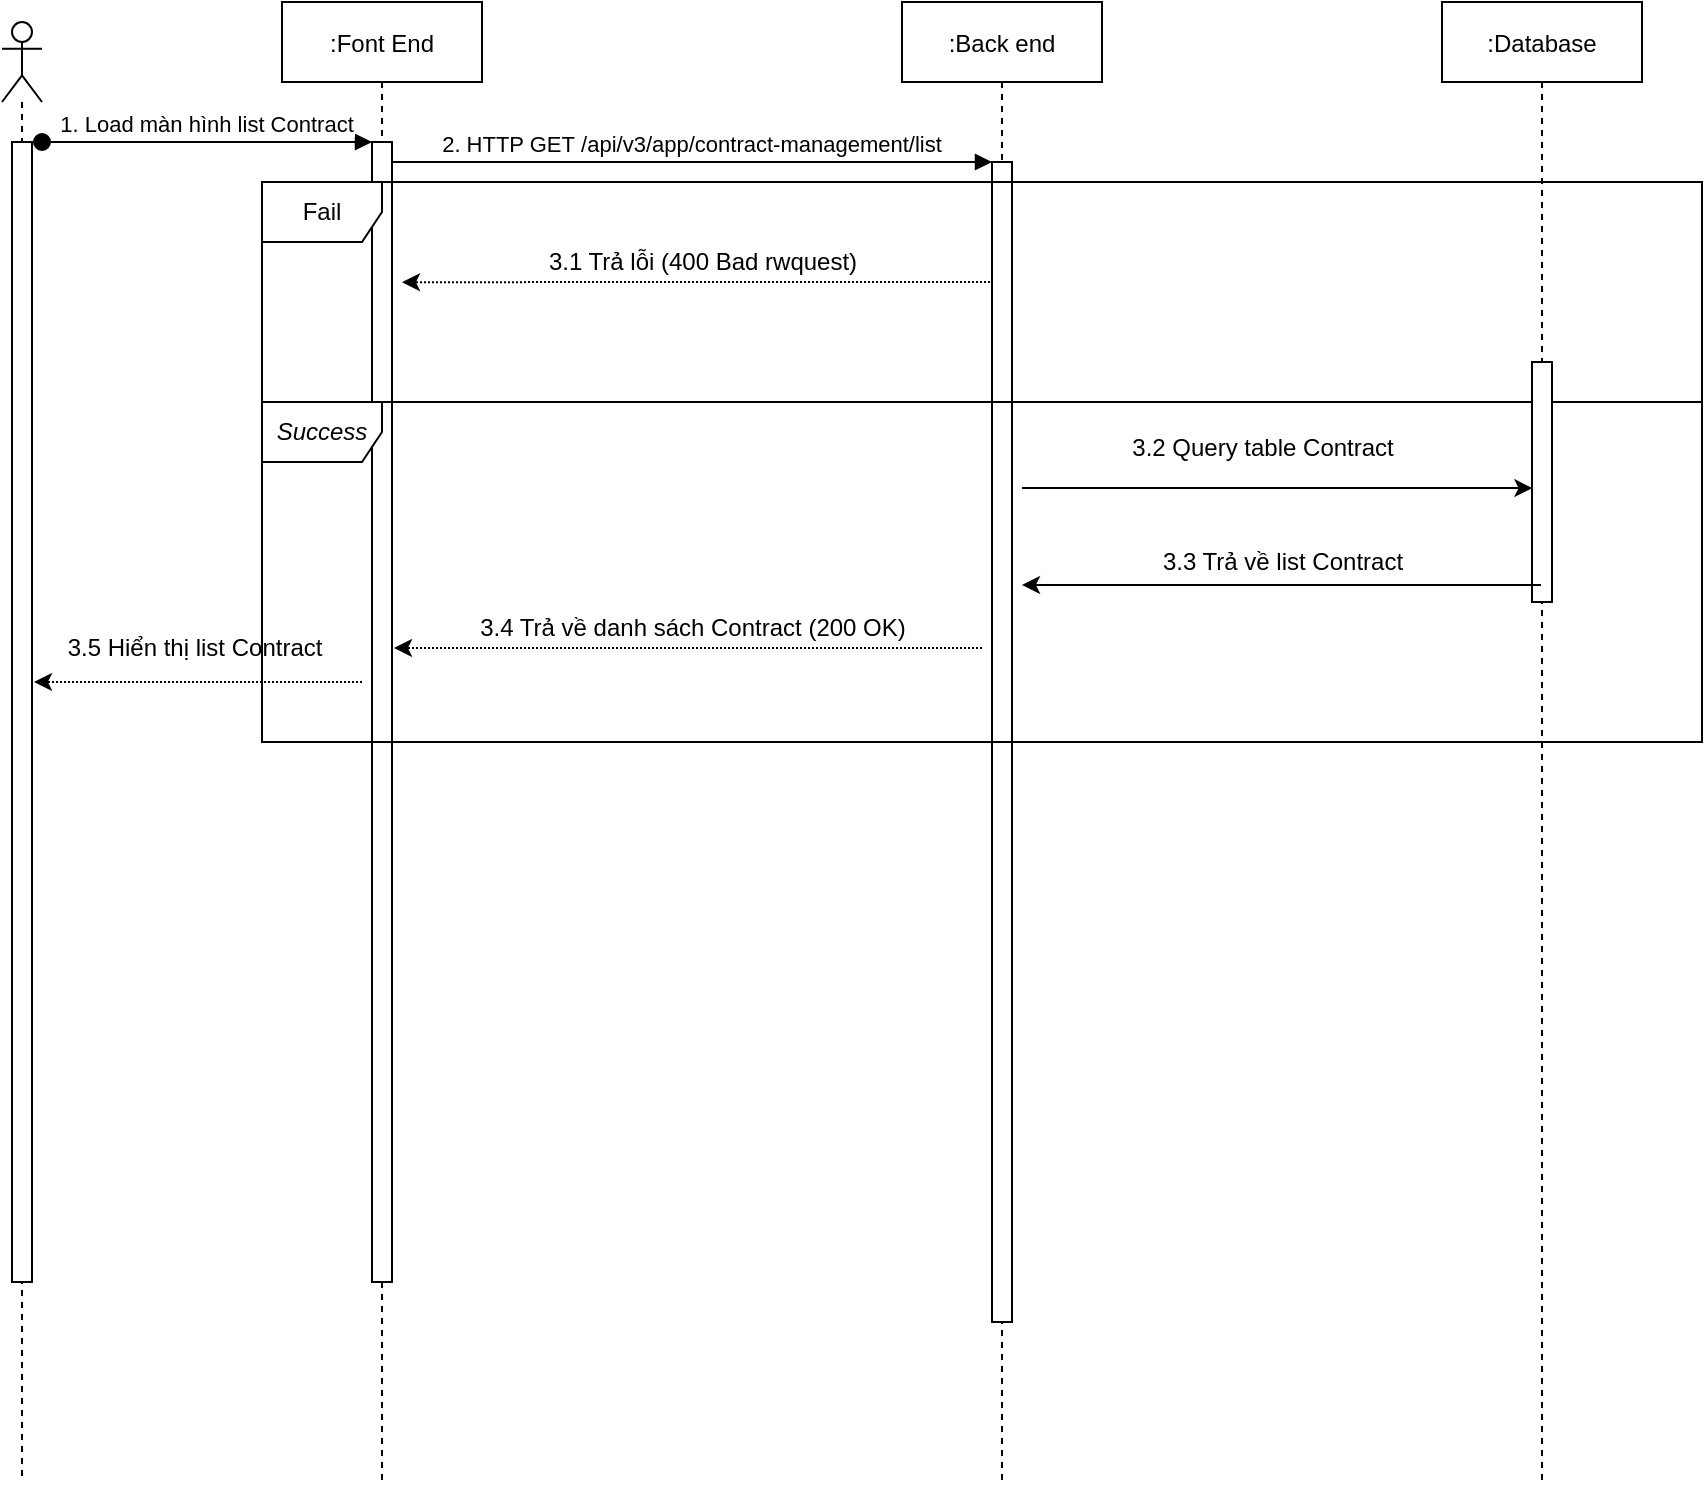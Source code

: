 <mxfile version="21.6.5" type="device" pages="2">
  <diagram id="6_gbaZ6vmgCSXBvr-ZlU" name="List Contract Management">
    <mxGraphModel dx="1036" dy="614" grid="1" gridSize="10" guides="1" tooltips="1" connect="1" arrows="1" fold="1" page="1" pageScale="1" pageWidth="3300" pageHeight="4681" math="0" shadow="0">
      <root>
        <mxCell id="NbWuNu32IvSHekJc3G54-0" />
        <mxCell id="NbWuNu32IvSHekJc3G54-1" parent="NbWuNu32IvSHekJc3G54-0" />
        <mxCell id="NmL4DdP0UzWcrfp9Uf5U-0" value=":Font End" style="shape=umlLifeline;perimeter=lifelinePerimeter;container=1;collapsible=0;recursiveResize=0;rounded=0;shadow=0;strokeWidth=1;" parent="NbWuNu32IvSHekJc3G54-1" vertex="1">
          <mxGeometry x="250" y="60" width="100" height="740" as="geometry" />
        </mxCell>
        <mxCell id="NmL4DdP0UzWcrfp9Uf5U-1" value="" style="points=[];perimeter=orthogonalPerimeter;rounded=0;shadow=0;strokeWidth=1;" parent="NmL4DdP0UzWcrfp9Uf5U-0" vertex="1">
          <mxGeometry x="45" y="70" width="10" height="570" as="geometry" />
        </mxCell>
        <mxCell id="NmL4DdP0UzWcrfp9Uf5U-2" value="1. Load màn hình list Contract" style="verticalAlign=bottom;startArrow=oval;endArrow=block;startSize=8;shadow=0;strokeWidth=1;" parent="NmL4DdP0UzWcrfp9Uf5U-0" target="NmL4DdP0UzWcrfp9Uf5U-1" edge="1">
          <mxGeometry relative="1" as="geometry">
            <mxPoint x="-120" y="70" as="sourcePoint" />
          </mxGeometry>
        </mxCell>
        <mxCell id="NmL4DdP0UzWcrfp9Uf5U-3" value=":Back end" style="shape=umlLifeline;perimeter=lifelinePerimeter;container=1;collapsible=0;recursiveResize=0;rounded=0;shadow=0;strokeWidth=1;" parent="NbWuNu32IvSHekJc3G54-1" vertex="1">
          <mxGeometry x="560" y="60" width="100" height="740" as="geometry" />
        </mxCell>
        <mxCell id="NmL4DdP0UzWcrfp9Uf5U-4" value="" style="points=[];perimeter=orthogonalPerimeter;rounded=0;shadow=0;strokeWidth=1;" parent="NmL4DdP0UzWcrfp9Uf5U-3" vertex="1">
          <mxGeometry x="45" y="80" width="10" height="580" as="geometry" />
        </mxCell>
        <mxCell id="NmL4DdP0UzWcrfp9Uf5U-5" value="2. HTTP GET /api/v3/app/contract-management/list" style="verticalAlign=bottom;endArrow=block;entryX=0;entryY=0;shadow=0;strokeWidth=1;" parent="NbWuNu32IvSHekJc3G54-1" source="NmL4DdP0UzWcrfp9Uf5U-1" target="NmL4DdP0UzWcrfp9Uf5U-4" edge="1">
          <mxGeometry relative="1" as="geometry">
            <mxPoint x="405" y="140" as="sourcePoint" />
            <mxPoint as="offset" />
          </mxGeometry>
        </mxCell>
        <mxCell id="NmL4DdP0UzWcrfp9Uf5U-6" value="" style="shape=umlLifeline;participant=umlActor;perimeter=lifelinePerimeter;whiteSpace=wrap;html=1;container=1;collapsible=0;recursiveResize=0;verticalAlign=top;spacingTop=36;outlineConnect=0;" parent="NbWuNu32IvSHekJc3G54-1" vertex="1">
          <mxGeometry x="110" y="70" width="20" height="730" as="geometry" />
        </mxCell>
        <mxCell id="NmL4DdP0UzWcrfp9Uf5U-7" value="" style="html=1;points=[];perimeter=orthogonalPerimeter;" parent="NmL4DdP0UzWcrfp9Uf5U-6" vertex="1">
          <mxGeometry x="5" y="60" width="10" height="570" as="geometry" />
        </mxCell>
        <mxCell id="NmL4DdP0UzWcrfp9Uf5U-8" value="Fail" style="shape=umlFrame;whiteSpace=wrap;html=1;" parent="NbWuNu32IvSHekJc3G54-1" vertex="1">
          <mxGeometry x="240" y="150" width="720" height="110" as="geometry" />
        </mxCell>
        <mxCell id="NmL4DdP0UzWcrfp9Uf5U-9" value="Success" style="shape=umlFrame;whiteSpace=wrap;html=1;swimlaneFillColor=none;fontStyle=2" parent="NbWuNu32IvSHekJc3G54-1" vertex="1">
          <mxGeometry x="240" y="260" width="720" height="170" as="geometry" />
        </mxCell>
        <mxCell id="NmL4DdP0UzWcrfp9Uf5U-10" value="" style="endArrow=classic;html=1;dashed=1;dashPattern=1 1;entryX=1.5;entryY=0.123;entryDx=0;entryDy=0;entryPerimeter=0;" parent="NbWuNu32IvSHekJc3G54-1" target="NmL4DdP0UzWcrfp9Uf5U-1" edge="1">
          <mxGeometry width="50" height="50" relative="1" as="geometry">
            <mxPoint x="604" y="200" as="sourcePoint" />
            <mxPoint x="340" y="200" as="targetPoint" />
            <Array as="points">
              <mxPoint x="450" y="200" />
            </Array>
          </mxGeometry>
        </mxCell>
        <mxCell id="NmL4DdP0UzWcrfp9Uf5U-11" value="3.1 Trả lỗi (400 Bad rwquest)" style="text;html=1;align=center;verticalAlign=middle;resizable=0;points=[];autosize=1;strokeColor=none;" parent="NbWuNu32IvSHekJc3G54-1" vertex="1">
          <mxGeometry x="375" y="180" width="170" height="20" as="geometry" />
        </mxCell>
        <mxCell id="NmL4DdP0UzWcrfp9Uf5U-14" value="" style="endArrow=classic;html=1;dashed=1;dashPattern=1 1;shadow=0;" parent="NbWuNu32IvSHekJc3G54-1" edge="1">
          <mxGeometry width="50" height="50" relative="1" as="geometry">
            <mxPoint x="600" y="383" as="sourcePoint" />
            <mxPoint x="306" y="383" as="targetPoint" />
          </mxGeometry>
        </mxCell>
        <mxCell id="NmL4DdP0UzWcrfp9Uf5U-15" value="3.4 Trả về danh sách&amp;nbsp;Contract&amp;nbsp;(200 OK)" style="text;html=1;align=center;verticalAlign=middle;resizable=0;points=[];autosize=1;strokeColor=none;" parent="NbWuNu32IvSHekJc3G54-1" vertex="1">
          <mxGeometry x="335" y="358" width="240" height="30" as="geometry" />
        </mxCell>
        <mxCell id="NmL4DdP0UzWcrfp9Uf5U-16" value="" style="endArrow=classic;html=1;dashed=1;dashPattern=1 1;" parent="NbWuNu32IvSHekJc3G54-1" edge="1">
          <mxGeometry width="50" height="50" relative="1" as="geometry">
            <mxPoint x="290" y="400" as="sourcePoint" />
            <mxPoint x="126" y="400" as="targetPoint" />
          </mxGeometry>
        </mxCell>
        <mxCell id="NmL4DdP0UzWcrfp9Uf5U-17" value="3.5 Hiển thị list&amp;nbsp;Contract" style="text;html=1;align=center;verticalAlign=middle;resizable=0;points=[];autosize=1;strokeColor=none;" parent="NbWuNu32IvSHekJc3G54-1" vertex="1">
          <mxGeometry x="131" y="368" width="150" height="30" as="geometry" />
        </mxCell>
        <mxCell id="kxFmZ0SPe3kAdN44l7zS-0" value=":Database" style="shape=umlLifeline;perimeter=lifelinePerimeter;container=1;collapsible=0;recursiveResize=0;rounded=0;shadow=0;strokeWidth=1;" parent="NbWuNu32IvSHekJc3G54-1" vertex="1">
          <mxGeometry x="830" y="60" width="100" height="740" as="geometry" />
        </mxCell>
        <mxCell id="kxFmZ0SPe3kAdN44l7zS-1" value="" style="points=[];perimeter=orthogonalPerimeter;rounded=0;shadow=0;strokeWidth=1;" parent="kxFmZ0SPe3kAdN44l7zS-0" vertex="1">
          <mxGeometry x="45" y="180" width="10" height="120" as="geometry" />
        </mxCell>
        <mxCell id="kxFmZ0SPe3kAdN44l7zS-2" value="" style="endArrow=classic;html=1;entryX=0.02;entryY=0.342;entryDx=0;entryDy=0;entryPerimeter=0;" parent="NbWuNu32IvSHekJc3G54-1" edge="1">
          <mxGeometry width="50" height="50" relative="1" as="geometry">
            <mxPoint x="620" y="303" as="sourcePoint" />
            <mxPoint x="875.2" y="303.04" as="targetPoint" />
          </mxGeometry>
        </mxCell>
        <mxCell id="kxFmZ0SPe3kAdN44l7zS-4" value="" style="endArrow=classic;html=1;entryX=1.5;entryY=0.337;entryDx=0;entryDy=0;entryPerimeter=0;" parent="NbWuNu32IvSHekJc3G54-1" edge="1">
          <mxGeometry width="50" height="50" relative="1" as="geometry">
            <mxPoint x="879.5" y="351.46" as="sourcePoint" />
            <mxPoint x="620" y="351.46" as="targetPoint" />
          </mxGeometry>
        </mxCell>
        <mxCell id="kxFmZ0SPe3kAdN44l7zS-5" value="&lt;span style=&quot;text-align: left; background-color: rgb(255, 255, 255);&quot;&gt;3.2 Query table Contract&lt;/span&gt;" style="text;html=1;align=center;verticalAlign=middle;resizable=0;points=[];autosize=1;strokeColor=none;" parent="NbWuNu32IvSHekJc3G54-1" vertex="1">
          <mxGeometry x="665" y="268" width="150" height="30" as="geometry" />
        </mxCell>
        <mxCell id="kxFmZ0SPe3kAdN44l7zS-7" value="3.3 Trả về list&amp;nbsp;Contract" style="text;html=1;align=center;verticalAlign=middle;resizable=0;points=[];autosize=1;strokeColor=none;" parent="NbWuNu32IvSHekJc3G54-1" vertex="1">
          <mxGeometry x="680" y="325" width="140" height="30" as="geometry" />
        </mxCell>
      </root>
    </mxGraphModel>
  </diagram>
  <diagram name="Delete customer" id="loTwGFsWS_bK-sHy8v_A">
    <mxGraphModel dx="1036" dy="614" grid="1" gridSize="10" guides="1" tooltips="1" connect="1" arrows="1" fold="1" page="1" pageScale="1" pageWidth="850" pageHeight="1100" math="0" shadow="0">
      <root>
        <mxCell id="Fr7y-N_V-prNsbOdyDx9-0" />
        <mxCell id="Fr7y-N_V-prNsbOdyDx9-1" parent="Fr7y-N_V-prNsbOdyDx9-0" />
        <mxCell id="Fr7y-N_V-prNsbOdyDx9-2" value=":Font End" style="shape=umlLifeline;perimeter=lifelinePerimeter;container=1;collapsible=0;recursiveResize=0;rounded=0;shadow=0;strokeWidth=1;" parent="Fr7y-N_V-prNsbOdyDx9-1" vertex="1">
          <mxGeometry x="210" y="60" width="100" height="740" as="geometry" />
        </mxCell>
        <mxCell id="Fr7y-N_V-prNsbOdyDx9-3" value="" style="points=[];perimeter=orthogonalPerimeter;rounded=0;shadow=0;strokeWidth=1;" parent="Fr7y-N_V-prNsbOdyDx9-2" vertex="1">
          <mxGeometry x="45" y="70" width="10" height="570" as="geometry" />
        </mxCell>
        <mxCell id="Fr7y-N_V-prNsbOdyDx9-4" value="1. Gửi request contract_code" style="verticalAlign=bottom;startArrow=oval;endArrow=block;startSize=8;shadow=0;strokeWidth=1;" parent="Fr7y-N_V-prNsbOdyDx9-2" target="Fr7y-N_V-prNsbOdyDx9-3" edge="1">
          <mxGeometry relative="1" as="geometry">
            <mxPoint x="-120" y="70" as="sourcePoint" />
          </mxGeometry>
        </mxCell>
        <mxCell id="Fr7y-N_V-prNsbOdyDx9-5" value=":Back end" style="shape=umlLifeline;perimeter=lifelinePerimeter;container=1;collapsible=0;recursiveResize=0;rounded=0;shadow=0;strokeWidth=1;" parent="Fr7y-N_V-prNsbOdyDx9-1" vertex="1">
          <mxGeometry x="520" y="60" width="100" height="740" as="geometry" />
        </mxCell>
        <mxCell id="Fr7y-N_V-prNsbOdyDx9-6" value="" style="points=[];perimeter=orthogonalPerimeter;rounded=0;shadow=0;strokeWidth=1;" parent="Fr7y-N_V-prNsbOdyDx9-5" vertex="1">
          <mxGeometry x="45" y="80" width="10" height="320" as="geometry" />
        </mxCell>
        <mxCell id="Fr7y-N_V-prNsbOdyDx9-7" value="" style="html=1;points=[];perimeter=orthogonalPerimeter;sketch=0;" parent="Fr7y-N_V-prNsbOdyDx9-5" vertex="1">
          <mxGeometry x="50" y="120" width="10" height="40" as="geometry" />
        </mxCell>
        <mxCell id="Fr7y-N_V-prNsbOdyDx9-8" value="3.1 Validte data req&amp;nbsp;" style="edgeStyle=orthogonalEdgeStyle;html=1;align=left;spacingLeft=2;endArrow=block;rounded=0;entryX=1;entryY=0;" parent="Fr7y-N_V-prNsbOdyDx9-5" target="Fr7y-N_V-prNsbOdyDx9-7" edge="1">
          <mxGeometry relative="1" as="geometry">
            <mxPoint x="55" y="100" as="sourcePoint" />
            <Array as="points">
              <mxPoint x="85" y="100" />
            </Array>
          </mxGeometry>
        </mxCell>
        <mxCell id="Fr7y-N_V-prNsbOdyDx9-9" value="2. Http POST /api/v3/app/contract-management/delete" style="verticalAlign=bottom;endArrow=block;entryX=0;entryY=0;shadow=0;strokeWidth=1;" parent="Fr7y-N_V-prNsbOdyDx9-1" source="Fr7y-N_V-prNsbOdyDx9-3" target="Fr7y-N_V-prNsbOdyDx9-6" edge="1">
          <mxGeometry relative="1" as="geometry">
            <mxPoint x="365" y="140" as="sourcePoint" />
          </mxGeometry>
        </mxCell>
        <mxCell id="Fr7y-N_V-prNsbOdyDx9-10" value="" style="shape=umlLifeline;participant=umlActor;perimeter=lifelinePerimeter;whiteSpace=wrap;html=1;container=1;collapsible=0;recursiveResize=0;verticalAlign=top;spacingTop=36;outlineConnect=0;" parent="Fr7y-N_V-prNsbOdyDx9-1" vertex="1">
          <mxGeometry x="70" y="70" width="20" height="730" as="geometry" />
        </mxCell>
        <mxCell id="Fr7y-N_V-prNsbOdyDx9-11" value="" style="html=1;points=[];perimeter=orthogonalPerimeter;" parent="Fr7y-N_V-prNsbOdyDx9-10" vertex="1">
          <mxGeometry x="5" y="60" width="10" height="570" as="geometry" />
        </mxCell>
        <mxCell id="Fr7y-N_V-prNsbOdyDx9-12" value="Fail" style="shape=umlFrame;whiteSpace=wrap;html=1;movable=1;resizable=1;rotatable=1;deletable=1;editable=1;locked=0;connectable=1;" parent="Fr7y-N_V-prNsbOdyDx9-1" vertex="1">
          <mxGeometry x="220" y="150" width="650" height="110" as="geometry" />
        </mxCell>
        <mxCell id="Fr7y-N_V-prNsbOdyDx9-13" value="Success" style="shape=umlFrame;whiteSpace=wrap;html=1;swimlaneFillColor=none;" parent="Fr7y-N_V-prNsbOdyDx9-1" vertex="1">
          <mxGeometry x="220" y="260" width="650" height="220" as="geometry" />
        </mxCell>
        <mxCell id="Fr7y-N_V-prNsbOdyDx9-14" value="" style="endArrow=classic;html=1;dashed=1;dashPattern=1 1;exitX=0.1;exitY=0.156;exitDx=0;exitDy=0;exitPerimeter=0;" parent="Fr7y-N_V-prNsbOdyDx9-1" source="Fr7y-N_V-prNsbOdyDx9-6" target="Fr7y-N_V-prNsbOdyDx9-2" edge="1">
          <mxGeometry width="50" height="50" relative="1" as="geometry">
            <mxPoint x="564" y="200" as="sourcePoint" />
            <mxPoint x="300" y="200" as="targetPoint" />
          </mxGeometry>
        </mxCell>
        <mxCell id="Fr7y-N_V-prNsbOdyDx9-15" value="3.2 Trả lỗi (e.g 400 Validate exception)" style="text;html=1;align=center;verticalAlign=middle;resizable=0;points=[];autosize=1;strokeColor=none;" parent="Fr7y-N_V-prNsbOdyDx9-1" vertex="1">
          <mxGeometry x="305" y="170" width="220" height="20" as="geometry" />
        </mxCell>
        <mxCell id="Fr7y-N_V-prNsbOdyDx9-16" value="" style="endArrow=classic;html=1;dashed=1;dashPattern=1 1;shadow=0;" parent="Fr7y-N_V-prNsbOdyDx9-1" edge="1">
          <mxGeometry width="50" height="50" relative="1" as="geometry">
            <mxPoint x="560" y="409" as="sourcePoint" />
            <mxPoint x="266" y="409" as="targetPoint" />
          </mxGeometry>
        </mxCell>
        <mxCell id="Fr7y-N_V-prNsbOdyDx9-17" value="5.3 Trả customer success (200 OK)" style="text;html=1;align=center;verticalAlign=middle;resizable=0;points=[];autosize=1;strokeColor=none;" parent="Fr7y-N_V-prNsbOdyDx9-1" vertex="1">
          <mxGeometry x="310" y="384" width="210" height="30" as="geometry" />
        </mxCell>
        <mxCell id="Fr7y-N_V-prNsbOdyDx9-18" value="" style="endArrow=classic;html=1;dashed=1;dashPattern=1 1;" parent="Fr7y-N_V-prNsbOdyDx9-1" edge="1">
          <mxGeometry width="50" height="50" relative="1" as="geometry">
            <mxPoint x="259.5" y="444" as="sourcePoint" />
            <mxPoint x="79.5" y="444" as="targetPoint" />
            <Array as="points">
              <mxPoint x="130" y="444" />
            </Array>
          </mxGeometry>
        </mxCell>
        <mxCell id="Fr7y-N_V-prNsbOdyDx9-19" value="5.4 Hiển thị thông báo&amp;nbsp;" style="text;html=1;align=center;verticalAlign=middle;resizable=0;points=[];autosize=1;strokeColor=none;" parent="Fr7y-N_V-prNsbOdyDx9-1" vertex="1">
          <mxGeometry x="100" y="424" width="140" height="20" as="geometry" />
        </mxCell>
        <mxCell id="Fr7y-N_V-prNsbOdyDx9-20" value=":Database&#xa;" style="shape=umlLifeline;perimeter=lifelinePerimeter;container=1;collapsible=0;recursiveResize=0;rounded=0;shadow=0;strokeWidth=1;" parent="Fr7y-N_V-prNsbOdyDx9-1" vertex="1">
          <mxGeometry x="790" y="60" width="100" height="740" as="geometry" />
        </mxCell>
        <mxCell id="Fr7y-N_V-prNsbOdyDx9-21" value="" style="points=[];perimeter=orthogonalPerimeter;rounded=0;shadow=0;strokeWidth=1;" parent="Fr7y-N_V-prNsbOdyDx9-20" vertex="1">
          <mxGeometry x="45" y="220" width="10" height="90" as="geometry" />
        </mxCell>
        <mxCell id="Fr7y-N_V-prNsbOdyDx9-22" value="&lt;div style=&quot;&quot;&gt;4.1 Delete record&lt;span style=&quot;text-align: left;&quot;&gt;&amp;nbsp; Contract nháp&lt;/span&gt;&lt;/div&gt;" style="html=1;verticalAlign=bottom;endArrow=block;" parent="Fr7y-N_V-prNsbOdyDx9-1" target="Fr7y-N_V-prNsbOdyDx9-20" edge="1">
          <mxGeometry width="80" relative="1" as="geometry">
            <mxPoint x="580" y="320" as="sourcePoint" />
            <mxPoint x="640" y="320" as="targetPoint" />
          </mxGeometry>
        </mxCell>
        <mxCell id="Fr7y-N_V-prNsbOdyDx9-23" value="" style="endArrow=classic;html=1;" parent="Fr7y-N_V-prNsbOdyDx9-1" edge="1">
          <mxGeometry width="50" height="50" relative="1" as="geometry">
            <mxPoint x="839.5" y="352" as="sourcePoint" />
            <mxPoint x="569.5" y="352" as="targetPoint" />
            <Array as="points">
              <mxPoint x="720" y="352" />
            </Array>
          </mxGeometry>
        </mxCell>
        <mxCell id="Fr7y-N_V-prNsbOdyDx9-24" value="4.2 Success" style="text;html=1;align=center;verticalAlign=middle;resizable=0;points=[];autosize=1;strokeColor=none;" parent="Fr7y-N_V-prNsbOdyDx9-1" vertex="1">
          <mxGeometry x="655" y="327" width="90" height="30" as="geometry" />
        </mxCell>
      </root>
    </mxGraphModel>
  </diagram>
</mxfile>
